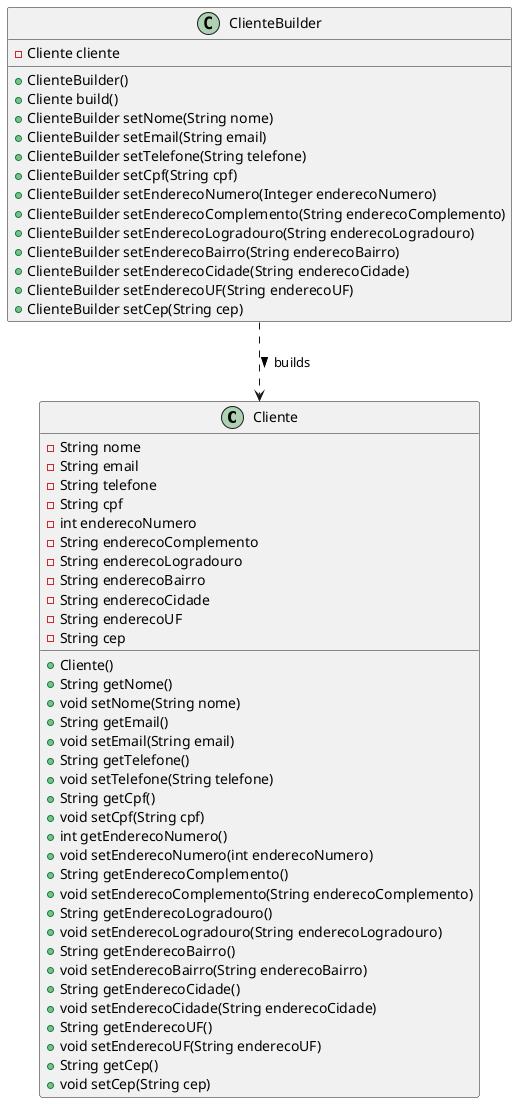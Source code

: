 @startuml
class Cliente {
    -String nome
    -String email
    -String telefone
    -String cpf
    -int enderecoNumero
    -String enderecoComplemento
    -String enderecoLogradouro
    -String enderecoBairro
    -String enderecoCidade
    -String enderecoUF
    -String cep
    +Cliente()
    +String getNome()
    +void setNome(String nome)
    +String getEmail()
    +void setEmail(String email)
    +String getTelefone()
    +void setTelefone(String telefone)
    +String getCpf()
    +void setCpf(String cpf)
    +int getEnderecoNumero()
    +void setEnderecoNumero(int enderecoNumero)
    +String getEnderecoComplemento()
    +void setEnderecoComplemento(String enderecoComplemento)
    +String getEnderecoLogradouro()
    +void setEnderecoLogradouro(String enderecoLogradouro)
    +String getEnderecoBairro()
    +void setEnderecoBairro(String enderecoBairro)
    +String getEnderecoCidade()
    +void setEnderecoCidade(String enderecoCidade)
    +String getEnderecoUF()
    +void setEnderecoUF(String enderecoUF)
    +String getCep()
    +void setCep(String cep)
}

class ClienteBuilder {
    -Cliente cliente
    +ClienteBuilder()
    +Cliente build()
    +ClienteBuilder setNome(String nome)
    +ClienteBuilder setEmail(String email)
    +ClienteBuilder setTelefone(String telefone)
    +ClienteBuilder setCpf(String cpf)
    +ClienteBuilder setEnderecoNumero(Integer enderecoNumero)
    +ClienteBuilder setEnderecoComplemento(String enderecoComplemento)
    +ClienteBuilder setEnderecoLogradouro(String enderecoLogradouro)
    +ClienteBuilder setEnderecoBairro(String enderecoBairro)
    +ClienteBuilder setEnderecoCidade(String enderecoCidade)
    +ClienteBuilder setEnderecoUF(String enderecoUF)
    +ClienteBuilder setCep(String cep)
}

ClienteBuilder ..> Cliente : builds >

@enduml